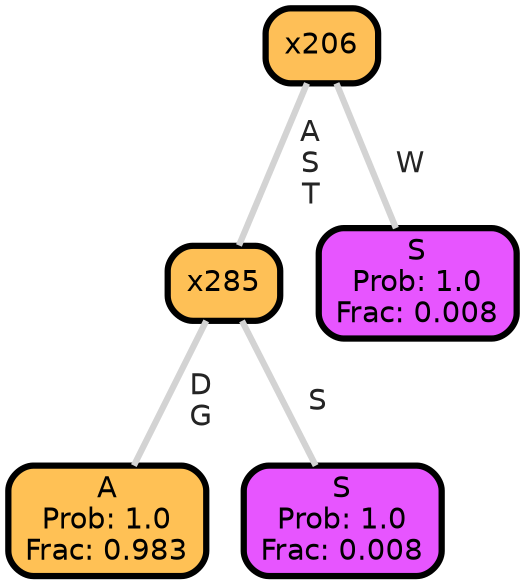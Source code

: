 graph Tree {
node [shape=box, style="filled, rounded",color="black",penwidth="3",fontcolor="black",                 fontname=helvetica] ;
graph [ranksep="0 equally", splines=straight,                 bgcolor=transparent, dpi=200] ;
edge [fontname=helvetica, fontweight=bold,fontcolor=grey14,color=lightgray] ;
0 [label="A
Prob: 1.0
Frac: 0.983", fillcolor="#ffc155"] ;
1 [label="x285", fillcolor="#fec056"] ;
2 [label="S
Prob: 1.0
Frac: 0.008", fillcolor="#e755ff"] ;
3 [label="x206", fillcolor="#febf57"] ;
4 [label="S
Prob: 1.0
Frac: 0.008", fillcolor="#e755ff"] ;
1 -- 0 [label=" D\n G",penwidth=3] ;
1 -- 2 [label=" S",penwidth=3] ;
3 -- 1 [label=" A\n S\n T",penwidth=3] ;
3 -- 4 [label=" W",penwidth=3] ;
{rank = same;}}
